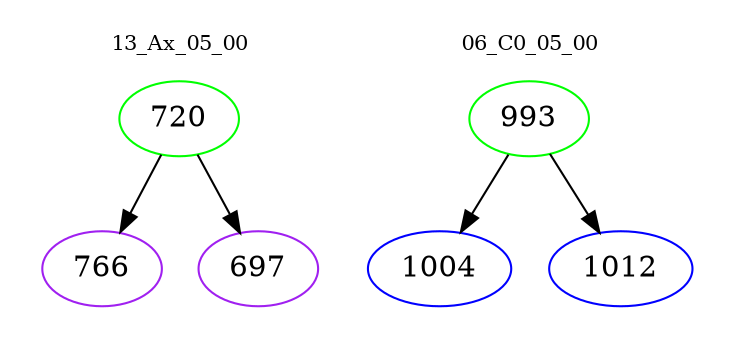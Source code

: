 digraph{
subgraph cluster_0 {
color = white
label = "13_Ax_05_00";
fontsize=10;
T0_720 [label="720", color="green"]
T0_720 -> T0_766 [color="black"]
T0_766 [label="766", color="purple"]
T0_720 -> T0_697 [color="black"]
T0_697 [label="697", color="purple"]
}
subgraph cluster_1 {
color = white
label = "06_C0_05_00";
fontsize=10;
T1_993 [label="993", color="green"]
T1_993 -> T1_1004 [color="black"]
T1_1004 [label="1004", color="blue"]
T1_993 -> T1_1012 [color="black"]
T1_1012 [label="1012", color="blue"]
}
}
